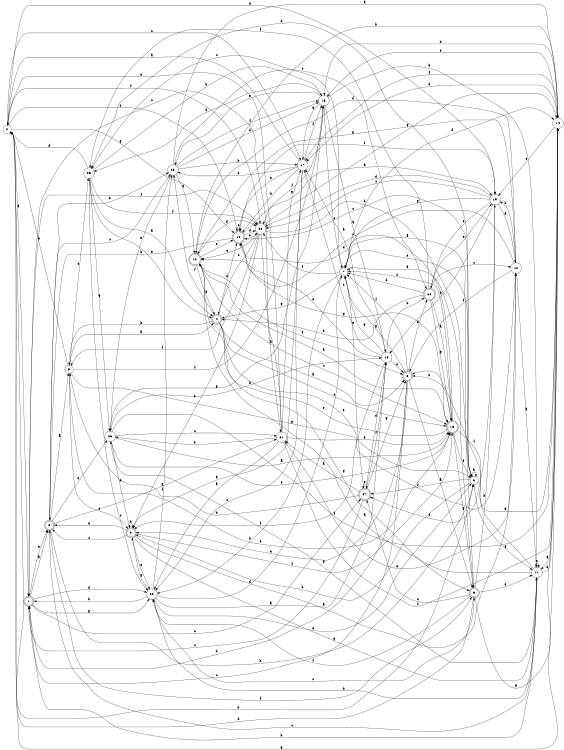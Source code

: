 digraph n23_6 {
__start0 [label="" shape="none"];

rankdir=LR;
size="8,5";

s0 [style="filled", color="black", fillcolor="white" shape="circle", label="0"];
s1 [style="rounded,filled", color="black", fillcolor="white" shape="doublecircle", label="1"];
s2 [style="rounded,filled", color="black", fillcolor="white" shape="doublecircle", label="2"];
s3 [style="filled", color="black", fillcolor="white" shape="circle", label="3"];
s4 [style="rounded,filled", color="black", fillcolor="white" shape="doublecircle", label="4"];
s5 [style="rounded,filled", color="black", fillcolor="white" shape="doublecircle", label="5"];
s6 [style="rounded,filled", color="black", fillcolor="white" shape="doublecircle", label="6"];
s7 [style="filled", color="black", fillcolor="white" shape="circle", label="7"];
s8 [style="filled", color="black", fillcolor="white" shape="circle", label="8"];
s9 [style="rounded,filled", color="black", fillcolor="white" shape="doublecircle", label="9"];
s10 [style="filled", color="black", fillcolor="white" shape="circle", label="10"];
s11 [style="filled", color="black", fillcolor="white" shape="circle", label="11"];
s12 [style="rounded,filled", color="black", fillcolor="white" shape="doublecircle", label="12"];
s13 [style="rounded,filled", color="black", fillcolor="white" shape="doublecircle", label="13"];
s14 [style="filled", color="black", fillcolor="white" shape="circle", label="14"];
s15 [style="filled", color="black", fillcolor="white" shape="circle", label="15"];
s16 [style="filled", color="black", fillcolor="white" shape="circle", label="16"];
s17 [style="filled", color="black", fillcolor="white" shape="circle", label="17"];
s18 [style="rounded,filled", color="black", fillcolor="white" shape="doublecircle", label="18"];
s19 [style="filled", color="black", fillcolor="white" shape="circle", label="19"];
s20 [style="filled", color="black", fillcolor="white" shape="circle", label="20"];
s21 [style="filled", color="black", fillcolor="white" shape="circle", label="21"];
s22 [style="filled", color="black", fillcolor="white" shape="circle", label="22"];
s23 [style="filled", color="black", fillcolor="white" shape="circle", label="23"];
s24 [style="rounded,filled", color="black", fillcolor="white" shape="doublecircle", label="24"];
s25 [style="filled", color="black", fillcolor="white" shape="circle", label="25"];
s26 [style="filled", color="black", fillcolor="white" shape="circle", label="26"];
s27 [style="rounded,filled", color="black", fillcolor="white" shape="doublecircle", label="27"];
s0 -> s1 [label="a"];
s0 -> s8 [label="b"];
s0 -> s17 [label="c"];
s0 -> s19 [label="d"];
s0 -> s18 [label="e"];
s0 -> s20 [label="f"];
s0 -> s18 [label="g"];
s1 -> s2 [label="a"];
s1 -> s11 [label="b"];
s1 -> s27 [label="c"];
s1 -> s22 [label="d"];
s1 -> s2 [label="e"];
s1 -> s20 [label="f"];
s1 -> s22 [label="g"];
s2 -> s3 [label="a"];
s2 -> s8 [label="b"];
s2 -> s23 [label="c"];
s2 -> s26 [label="d"];
s2 -> s23 [label="e"];
s2 -> s6 [label="f"];
s2 -> s21 [label="g"];
s3 -> s4 [label="a"];
s3 -> s0 [label="b"];
s3 -> s25 [label="c"];
s3 -> s13 [label="d"];
s3 -> s9 [label="e"];
s3 -> s15 [label="f"];
s3 -> s10 [label="g"];
s4 -> s5 [label="a"];
s4 -> s3 [label="b"];
s4 -> s13 [label="c"];
s4 -> s18 [label="d"];
s4 -> s8 [label="e"];
s4 -> s23 [label="f"];
s4 -> s6 [label="g"];
s5 -> s6 [label="a"];
s5 -> s1 [label="b"];
s5 -> s1 [label="c"];
s5 -> s24 [label="d"];
s5 -> s9 [label="e"];
s5 -> s7 [label="f"];
s5 -> s7 [label="g"];
s6 -> s7 [label="a"];
s6 -> s19 [label="b"];
s6 -> s27 [label="c"];
s6 -> s0 [label="d"];
s6 -> s11 [label="e"];
s6 -> s22 [label="f"];
s6 -> s14 [label="g"];
s7 -> s8 [label="a"];
s7 -> s22 [label="b"];
s7 -> s25 [label="c"];
s7 -> s14 [label="d"];
s7 -> s27 [label="e"];
s7 -> s20 [label="f"];
s7 -> s4 [label="g"];
s8 -> s8 [label="a"];
s8 -> s9 [label="b"];
s8 -> s18 [label="c"];
s8 -> s25 [label="d"];
s8 -> s7 [label="e"];
s8 -> s27 [label="f"];
s8 -> s11 [label="g"];
s9 -> s10 [label="a"];
s9 -> s9 [label="b"];
s9 -> s2 [label="c"];
s9 -> s2 [label="d"];
s9 -> s22 [label="e"];
s9 -> s13 [label="f"];
s9 -> s11 [label="g"];
s10 -> s11 [label="a"];
s10 -> s19 [label="b"];
s10 -> s12 [label="c"];
s10 -> s12 [label="d"];
s10 -> s21 [label="e"];
s10 -> s5 [label="f"];
s10 -> s12 [label="g"];
s11 -> s12 [label="a"];
s11 -> s22 [label="b"];
s11 -> s2 [label="c"];
s11 -> s14 [label="d"];
s11 -> s11 [label="e"];
s11 -> s5 [label="f"];
s11 -> s26 [label="g"];
s12 -> s13 [label="a"];
s12 -> s14 [label="b"];
s12 -> s13 [label="c"];
s12 -> s20 [label="d"];
s12 -> s18 [label="e"];
s12 -> s5 [label="f"];
s12 -> s4 [label="g"];
s13 -> s14 [label="a"];
s13 -> s5 [label="b"];
s13 -> s7 [label="c"];
s13 -> s18 [label="d"];
s13 -> s12 [label="e"];
s13 -> s8 [label="f"];
s13 -> s6 [label="g"];
s14 -> s11 [label="a"];
s14 -> s15 [label="b"];
s14 -> s19 [label="c"];
s14 -> s17 [label="d"];
s14 -> s15 [label="e"];
s14 -> s17 [label="f"];
s14 -> s0 [label="g"];
s15 -> s16 [label="a"];
s15 -> s11 [label="b"];
s15 -> s7 [label="c"];
s15 -> s25 [label="d"];
s15 -> s23 [label="e"];
s15 -> s20 [label="f"];
s15 -> s17 [label="g"];
s16 -> s17 [label="a"];
s16 -> s24 [label="b"];
s16 -> s17 [label="c"];
s16 -> s5 [label="d"];
s16 -> s18 [label="e"];
s16 -> s9 [label="f"];
s16 -> s7 [label="g"];
s17 -> s0 [label="a"];
s17 -> s18 [label="b"];
s17 -> s22 [label="c"];
s17 -> s23 [label="d"];
s17 -> s18 [label="e"];
s17 -> s15 [label="f"];
s17 -> s9 [label="g"];
s18 -> s19 [label="a"];
s18 -> s2 [label="b"];
s18 -> s18 [label="c"];
s18 -> s20 [label="d"];
s18 -> s20 [label="e"];
s18 -> s19 [label="f"];
s18 -> s13 [label="g"];
s19 -> s10 [label="a"];
s19 -> s16 [label="b"];
s19 -> s20 [label="c"];
s19 -> s20 [label="d"];
s19 -> s24 [label="e"];
s19 -> s27 [label="f"];
s19 -> s7 [label="g"];
s20 -> s21 [label="a"];
s20 -> s9 [label="b"];
s20 -> s4 [label="c"];
s20 -> s6 [label="d"];
s20 -> s12 [label="e"];
s20 -> s3 [label="f"];
s20 -> s14 [label="g"];
s21 -> s22 [label="a"];
s21 -> s26 [label="b"];
s21 -> s1 [label="c"];
s21 -> s13 [label="d"];
s21 -> s0 [label="e"];
s21 -> s14 [label="f"];
s21 -> s17 [label="g"];
s22 -> s16 [label="a"];
s22 -> s1 [label="b"];
s22 -> s6 [label="c"];
s22 -> s7 [label="d"];
s22 -> s8 [label="e"];
s22 -> s23 [label="f"];
s22 -> s9 [label="g"];
s23 -> s14 [label="a"];
s23 -> s17 [label="b"];
s23 -> s24 [label="c"];
s23 -> s15 [label="d"];
s23 -> s26 [label="e"];
s23 -> s15 [label="f"];
s23 -> s12 [label="g"];
s24 -> s13 [label="a"];
s24 -> s4 [label="b"];
s24 -> s10 [label="c"];
s24 -> s7 [label="d"];
s24 -> s19 [label="e"];
s24 -> s25 [label="f"];
s24 -> s13 [label="g"];
s25 -> s4 [label="a"];
s25 -> s15 [label="b"];
s25 -> s22 [label="c"];
s25 -> s0 [label="d"];
s25 -> s4 [label="e"];
s25 -> s20 [label="f"];
s25 -> s26 [label="g"];
s26 -> s13 [label="a"];
s26 -> s16 [label="b"];
s26 -> s21 [label="c"];
s26 -> s9 [label="d"];
s26 -> s13 [label="e"];
s26 -> s14 [label="f"];
s26 -> s15 [label="g"];
s27 -> s21 [label="a"];
s27 -> s3 [label="b"];
s27 -> s1 [label="c"];
s27 -> s16 [label="d"];
s27 -> s27 [label="e"];
s27 -> s16 [label="f"];
s27 -> s5 [label="g"];

}